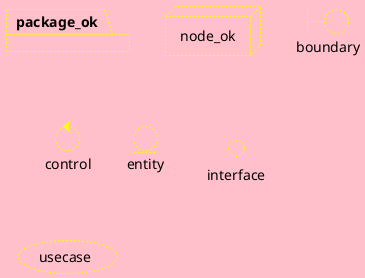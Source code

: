 {
  "sha1": "9jlz78t91qvqp4xnhroy1fa20co0vmm",
  "insertion": {
    "when": "2024-05-30T20:48:21.698Z",
    "url": "https://forum.plantuml.net/11852/controlling-precision-of-generated-floats-in-svg",
    "user": "plantuml@gmail.com"
  }
}
@startuml
<style>
root {
    BackgroundColor pink
    LineStyle 2
    LineThickness 1
    LineColor yellow
}
</style>
package package_ok
node node_ok
boundary boundary
control control
entity entity
interface  interface
usecase usecase
@enduml
